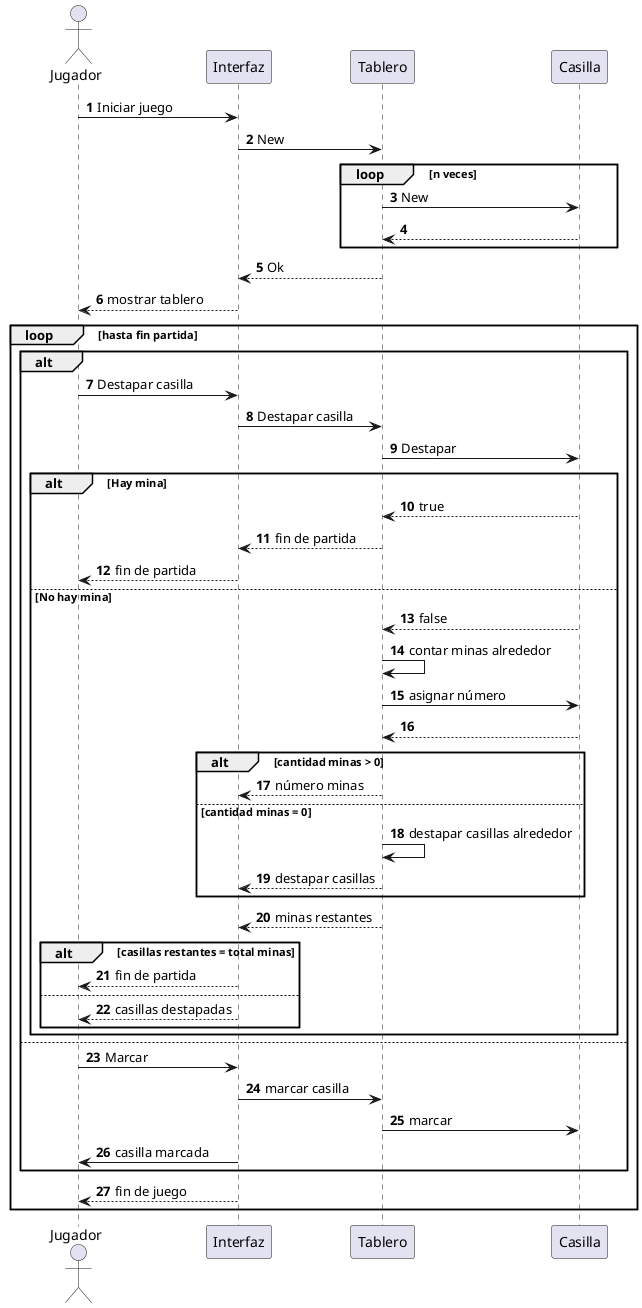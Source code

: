 @startuml
'https://plantuml.com/sequence-diagram

autonumber
actor Jugador
Jugador -> Interfaz: Iniciar juego
Interfaz -> Tablero: New
loop n veces
    Tablero -> Casilla : New
    return
end loop
Tablero --> Interfaz : Ok
Interfaz --> Jugador : mostrar tablero
loop hasta fin partida
    alt
        Jugador -> Interfaz : Destapar casilla
        Interfaz -> Tablero : Destapar casilla
        Tablero -> Casilla : Destapar
        alt Hay mina
            return true
            Tablero --> Interfaz : fin de partida
            Interfaz --> Jugador : fin de partida
        else No hay mina
            Casilla --> Tablero : false
            Tablero -> Tablero : contar minas alrededor
            Tablero -> Casilla : asignar número
            return
            alt cantidad minas > 0
                Tablero --> Interfaz : número minas
            else cantidad minas = 0
                Tablero -> Tablero : destapar casillas alrededor
                Tablero --> Interfaz : destapar casillas
            end
            Tablero --> Interfaz : minas restantes
            alt casillas restantes = total minas
                Interfaz --> Jugador : fin de partida
            else
                Interfaz --> Jugador : casillas destapadas
            end
        end

    else
        Jugador -> Interfaz : Marcar
        Interfaz -> Tablero : marcar casilla
        Tablero -> Casilla : marcar
        Interfaz -> Jugador : casilla marcada
    end
    Interfaz --> Jugador : fin de juego
end loop
@enduml